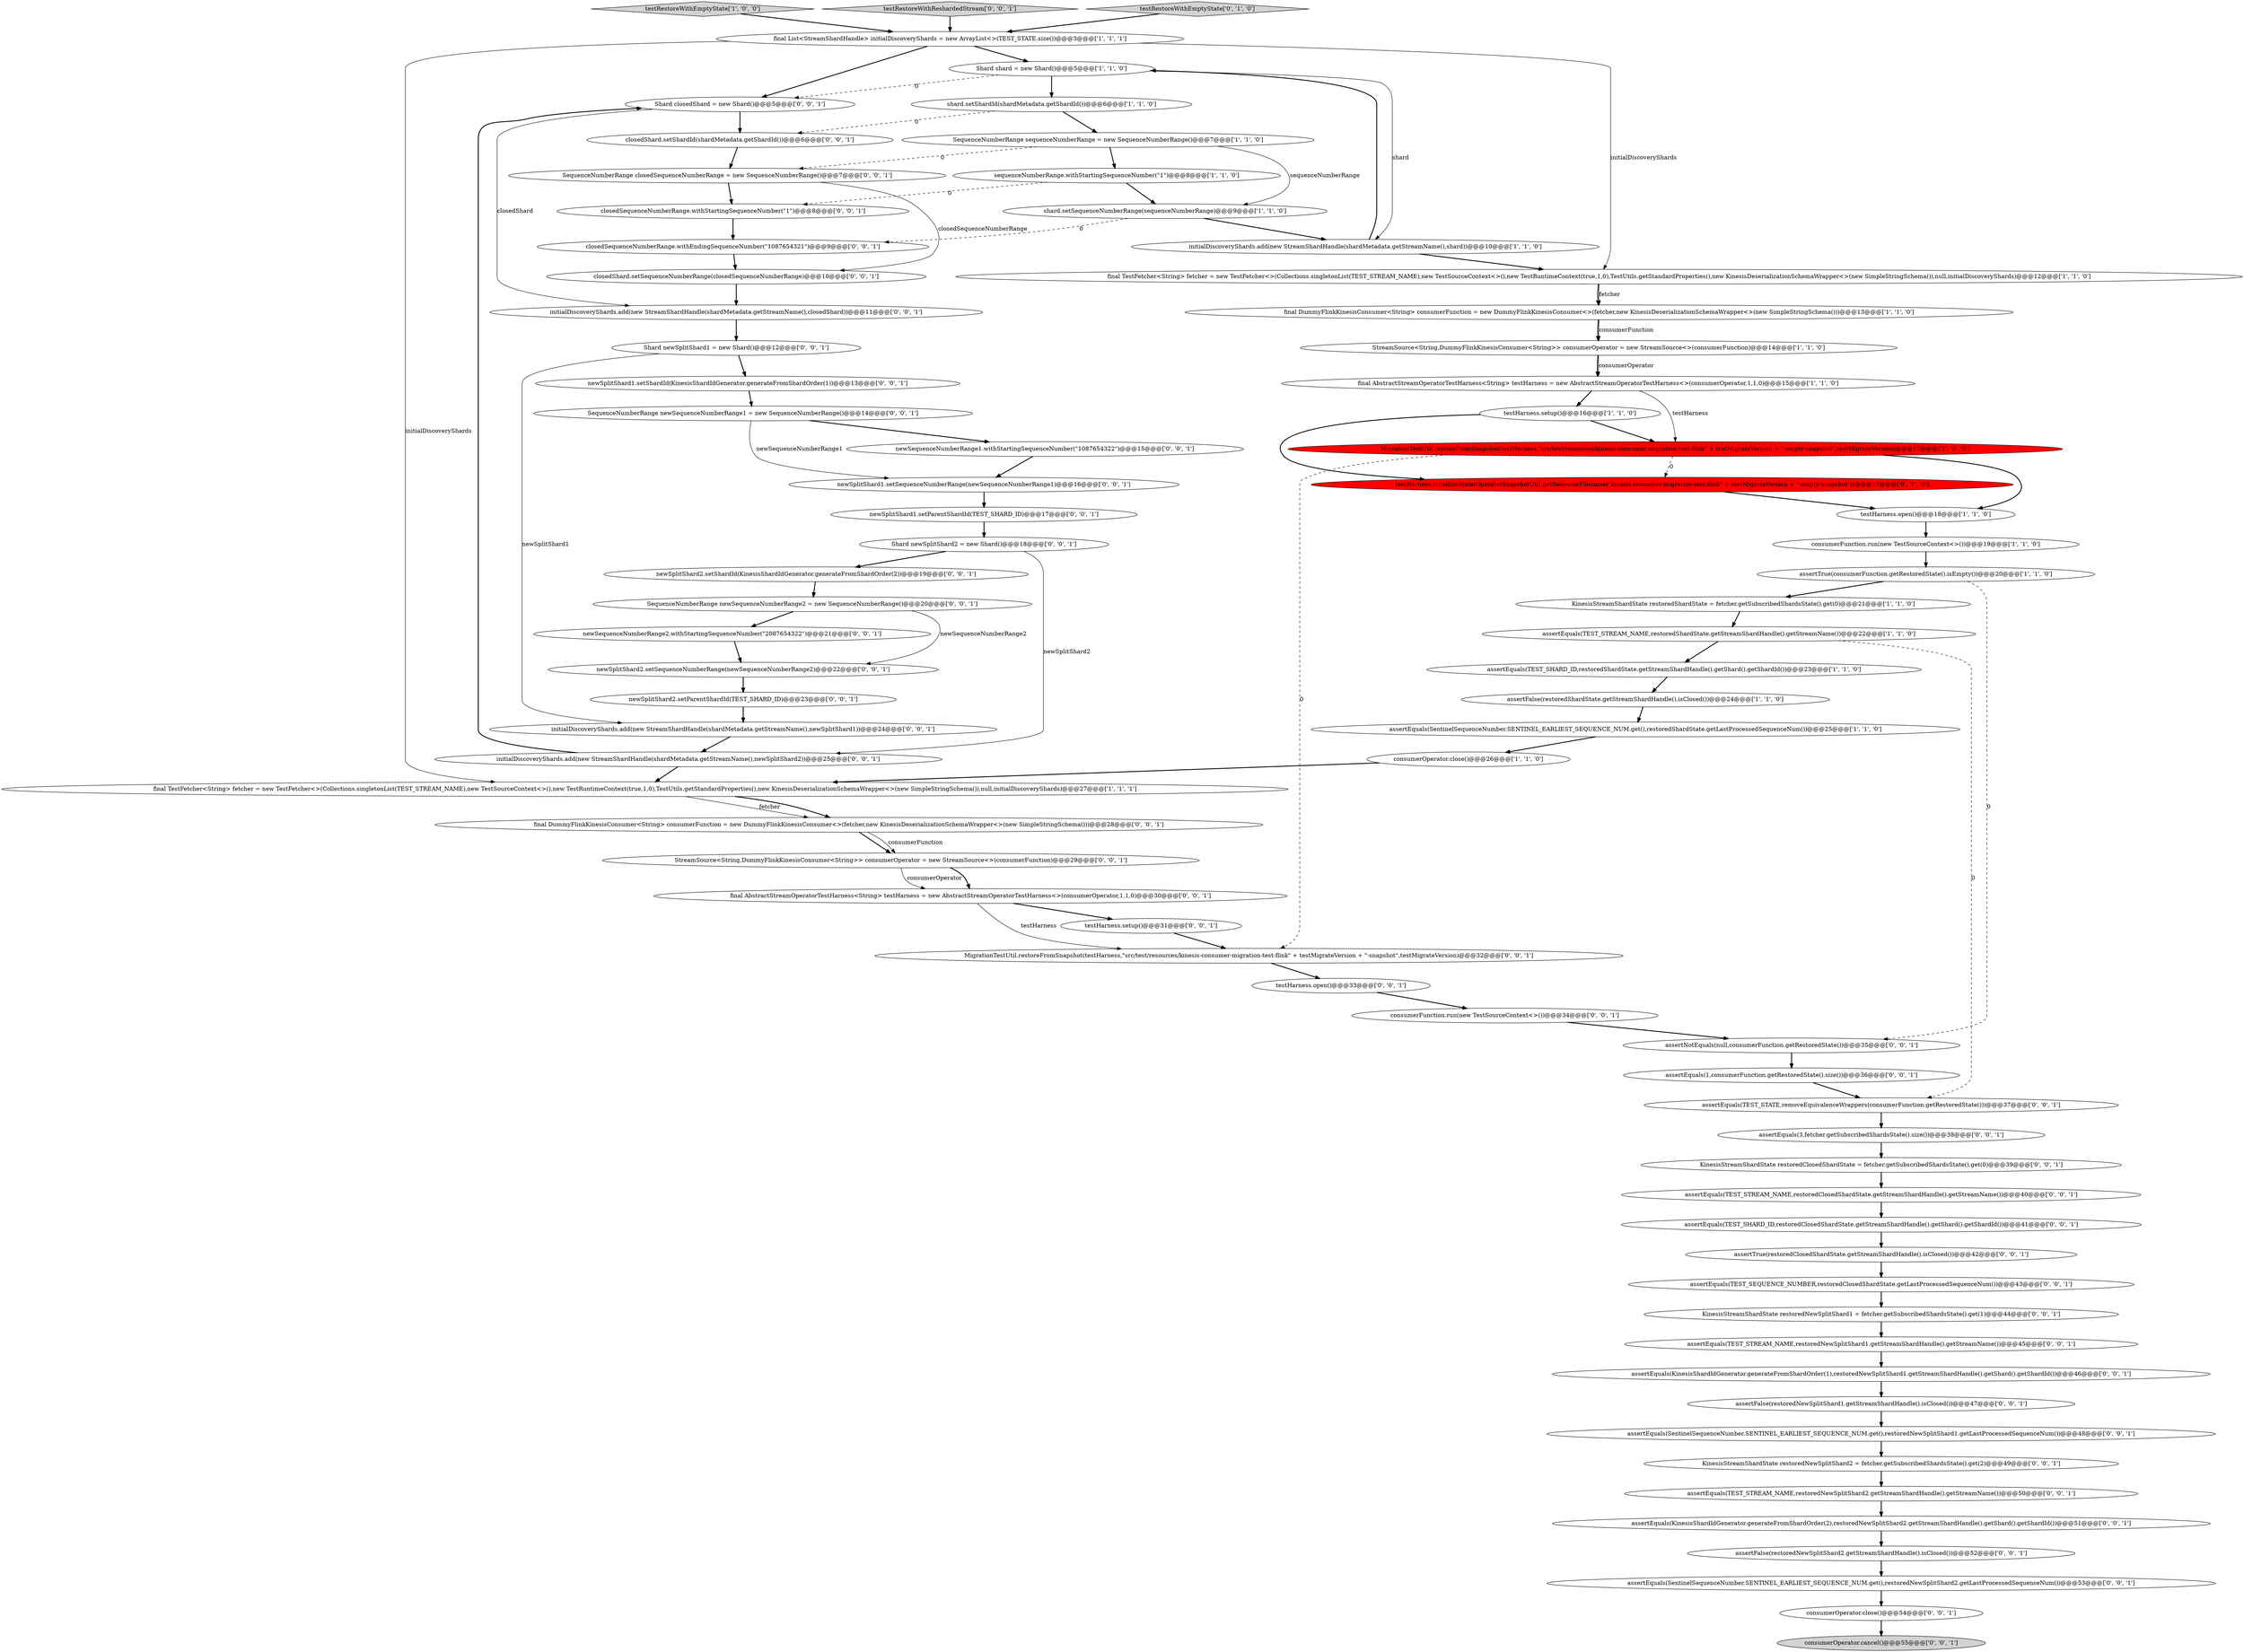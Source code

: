 digraph {
66 [style = filled, label = "assertFalse(restoredNewSplitShard2.getStreamShardHandle().isClosed())@@@52@@@['0', '0', '1']", fillcolor = white, shape = ellipse image = "AAA0AAABBB3BBB"];
34 [style = filled, label = "assertEquals(TEST_STREAM_NAME,restoredNewSplitShard1.getStreamShardHandle().getStreamName())@@@45@@@['0', '0', '1']", fillcolor = white, shape = ellipse image = "AAA0AAABBB3BBB"];
46 [style = filled, label = "KinesisStreamShardState restoredClosedShardState = fetcher.getSubscribedShardsState().get(0)@@@39@@@['0', '0', '1']", fillcolor = white, shape = ellipse image = "AAA0AAABBB3BBB"];
68 [style = filled, label = "consumerOperator.cancel()@@@55@@@['0', '0', '1']", fillcolor = lightgray, shape = ellipse image = "AAA0AAABBB3BBB"];
28 [style = filled, label = "newSplitShard1.setParentShardId(TEST_SHARD_ID)@@@17@@@['0', '0', '1']", fillcolor = white, shape = ellipse image = "AAA0AAABBB3BBB"];
10 [style = filled, label = "assertTrue(consumerFunction.getRestoredState().isEmpty())@@@20@@@['1', '1', '0']", fillcolor = white, shape = ellipse image = "AAA0AAABBB1BBB"];
18 [style = filled, label = "testHarness.setup()@@@16@@@['1', '1', '0']", fillcolor = white, shape = ellipse image = "AAA0AAABBB1BBB"];
21 [style = filled, label = "sequenceNumberRange.withStartingSequenceNumber(\"1\")@@@8@@@['1', '1', '0']", fillcolor = white, shape = ellipse image = "AAA0AAABBB1BBB"];
63 [style = filled, label = "assertTrue(restoredClosedShardState.getStreamShardHandle().isClosed())@@@42@@@['0', '0', '1']", fillcolor = white, shape = ellipse image = "AAA0AAABBB3BBB"];
71 [style = filled, label = "final AbstractStreamOperatorTestHarness<String> testHarness = new AbstractStreamOperatorTestHarness<>(consumerOperator,1,1,0)@@@30@@@['0', '0', '1']", fillcolor = white, shape = ellipse image = "AAA0AAABBB3BBB"];
17 [style = filled, label = "assertEquals(SentinelSequenceNumber.SENTINEL_EARLIEST_SEQUENCE_NUM.get(),restoredShardState.getLastProcessedSequenceNum())@@@25@@@['1', '1', '0']", fillcolor = white, shape = ellipse image = "AAA0AAABBB1BBB"];
43 [style = filled, label = "assertEquals(1,consumerFunction.getRestoredState().size())@@@36@@@['0', '0', '1']", fillcolor = white, shape = ellipse image = "AAA0AAABBB3BBB"];
56 [style = filled, label = "SequenceNumberRange closedSequenceNumberRange = new SequenceNumberRange()@@@7@@@['0', '0', '1']", fillcolor = white, shape = ellipse image = "AAA0AAABBB3BBB"];
7 [style = filled, label = "assertFalse(restoredShardState.getStreamShardHandle().isClosed())@@@24@@@['1', '1', '0']", fillcolor = white, shape = ellipse image = "AAA0AAABBB1BBB"];
57 [style = filled, label = "StreamSource<String,DummyFlinkKinesisConsumer<String>> consumerOperator = new StreamSource<>(consumerFunction)@@@29@@@['0', '0', '1']", fillcolor = white, shape = ellipse image = "AAA0AAABBB3BBB"];
20 [style = filled, label = "final TestFetcher<String> fetcher = new TestFetcher<>(Collections.singletonList(TEST_STREAM_NAME),new TestSourceContext<>(),new TestRuntimeContext(true,1,0),TestUtils.getStandardProperties(),new KinesisDeserializationSchemaWrapper<>(new SimpleStringSchema()),null,initialDiscoveryShards)@@@27@@@['1', '1', '1']", fillcolor = white, shape = ellipse image = "AAA0AAABBB1BBB"];
64 [style = filled, label = "assertEquals(TEST_STREAM_NAME,restoredClosedShardState.getStreamShardHandle().getStreamName())@@@40@@@['0', '0', '1']", fillcolor = white, shape = ellipse image = "AAA0AAABBB3BBB"];
39 [style = filled, label = "MigrationTestUtil.restoreFromSnapshot(testHarness,\"src/test/resources/kinesis-consumer-migration-test-flink\" + testMigrateVersion + \"-snapshot\",testMigrateVersion)@@@32@@@['0', '0', '1']", fillcolor = white, shape = ellipse image = "AAA0AAABBB3BBB"];
49 [style = filled, label = "assertEquals(KinesisShardIdGenerator.generateFromShardOrder(1),restoredNewSplitShard1.getStreamShardHandle().getShard().getShardId())@@@46@@@['0', '0', '1']", fillcolor = white, shape = ellipse image = "AAA0AAABBB3BBB"];
5 [style = filled, label = "final List<StreamShardHandle> initialDiscoveryShards = new ArrayList<>(TEST_STATE.size())@@@3@@@['1', '1', '1']", fillcolor = white, shape = ellipse image = "AAA0AAABBB1BBB"];
4 [style = filled, label = "testRestoreWithEmptyState['1', '0', '0']", fillcolor = lightgray, shape = diamond image = "AAA0AAABBB1BBB"];
58 [style = filled, label = "assertEquals(SentinelSequenceNumber.SENTINEL_EARLIEST_SEQUENCE_NUM.get(),restoredNewSplitShard2.getLastProcessedSequenceNum())@@@53@@@['0', '0', '1']", fillcolor = white, shape = ellipse image = "AAA0AAABBB3BBB"];
60 [style = filled, label = "SequenceNumberRange newSequenceNumberRange2 = new SequenceNumberRange()@@@20@@@['0', '0', '1']", fillcolor = white, shape = ellipse image = "AAA0AAABBB3BBB"];
31 [style = filled, label = "consumerFunction.run(new TestSourceContext<>())@@@34@@@['0', '0', '1']", fillcolor = white, shape = ellipse image = "AAA0AAABBB3BBB"];
44 [style = filled, label = "assertEquals(TEST_SHARD_ID,restoredClosedShardState.getStreamShardHandle().getShard().getShardId())@@@41@@@['0', '0', '1']", fillcolor = white, shape = ellipse image = "AAA0AAABBB3BBB"];
41 [style = filled, label = "assertNotEquals(null,consumerFunction.getRestoredState())@@@35@@@['0', '0', '1']", fillcolor = white, shape = ellipse image = "AAA0AAABBB3BBB"];
48 [style = filled, label = "initialDiscoveryShards.add(new StreamShardHandle(shardMetadata.getStreamName(),newSplitShard2))@@@25@@@['0', '0', '1']", fillcolor = white, shape = ellipse image = "AAA0AAABBB3BBB"];
65 [style = filled, label = "KinesisStreamShardState restoredNewSplitShard1 = fetcher.getSubscribedShardsState().get(1)@@@44@@@['0', '0', '1']", fillcolor = white, shape = ellipse image = "AAA0AAABBB3BBB"];
30 [style = filled, label = "KinesisStreamShardState restoredNewSplitShard2 = fetcher.getSubscribedShardsState().get(2)@@@49@@@['0', '0', '1']", fillcolor = white, shape = ellipse image = "AAA0AAABBB3BBB"];
16 [style = filled, label = "consumerFunction.run(new TestSourceContext<>())@@@19@@@['1', '1', '0']", fillcolor = white, shape = ellipse image = "AAA0AAABBB1BBB"];
42 [style = filled, label = "assertEquals(3,fetcher.getSubscribedShardsState().size())@@@38@@@['0', '0', '1']", fillcolor = white, shape = ellipse image = "AAA0AAABBB3BBB"];
45 [style = filled, label = "newSplitShard2.setParentShardId(TEST_SHARD_ID)@@@23@@@['0', '0', '1']", fillcolor = white, shape = ellipse image = "AAA0AAABBB3BBB"];
70 [style = filled, label = "newSplitShard2.setSequenceNumberRange(newSequenceNumberRange2)@@@22@@@['0', '0', '1']", fillcolor = white, shape = ellipse image = "AAA0AAABBB3BBB"];
3 [style = filled, label = "consumerOperator.close()@@@26@@@['1', '1', '0']", fillcolor = white, shape = ellipse image = "AAA0AAABBB1BBB"];
40 [style = filled, label = "newSplitShard1.setSequenceNumberRange(newSequenceNumberRange1)@@@16@@@['0', '0', '1']", fillcolor = white, shape = ellipse image = "AAA0AAABBB3BBB"];
72 [style = filled, label = "closedShard.setSequenceNumberRange(closedSequenceNumberRange)@@@10@@@['0', '0', '1']", fillcolor = white, shape = ellipse image = "AAA0AAABBB3BBB"];
36 [style = filled, label = "newSplitShard2.setShardId(KinesisShardIdGenerator.generateFromShardOrder(2))@@@19@@@['0', '0', '1']", fillcolor = white, shape = ellipse image = "AAA0AAABBB3BBB"];
52 [style = filled, label = "testHarness.open()@@@33@@@['0', '0', '1']", fillcolor = white, shape = ellipse image = "AAA0AAABBB3BBB"];
13 [style = filled, label = "final DummyFlinkKinesisConsumer<String> consumerFunction = new DummyFlinkKinesisConsumer<>(fetcher,new KinesisDeserializationSchemaWrapper<>(new SimpleStringSchema()))@@@13@@@['1', '1', '0']", fillcolor = white, shape = ellipse image = "AAA0AAABBB1BBB"];
0 [style = filled, label = "assertEquals(TEST_SHARD_ID,restoredShardState.getStreamShardHandle().getShard().getShardId())@@@23@@@['1', '1', '0']", fillcolor = white, shape = ellipse image = "AAA0AAABBB1BBB"];
22 [style = filled, label = "testHarness.open()@@@18@@@['1', '1', '0']", fillcolor = white, shape = ellipse image = "AAA0AAABBB1BBB"];
38 [style = filled, label = "newSequenceNumberRange2.withStartingSequenceNumber(\"2087654322\")@@@21@@@['0', '0', '1']", fillcolor = white, shape = ellipse image = "AAA0AAABBB3BBB"];
55 [style = filled, label = "testHarness.setup()@@@31@@@['0', '0', '1']", fillcolor = white, shape = ellipse image = "AAA0AAABBB3BBB"];
67 [style = filled, label = "consumerOperator.close()@@@54@@@['0', '0', '1']", fillcolor = white, shape = ellipse image = "AAA0AAABBB3BBB"];
1 [style = filled, label = "final AbstractStreamOperatorTestHarness<String> testHarness = new AbstractStreamOperatorTestHarness<>(consumerOperator,1,1,0)@@@15@@@['1', '1', '0']", fillcolor = white, shape = ellipse image = "AAA0AAABBB1BBB"];
11 [style = filled, label = "initialDiscoveryShards.add(new StreamShardHandle(shardMetadata.getStreamName(),shard))@@@10@@@['1', '1', '0']", fillcolor = white, shape = ellipse image = "AAA0AAABBB1BBB"];
37 [style = filled, label = "Shard newSplitShard1 = new Shard()@@@12@@@['0', '0', '1']", fillcolor = white, shape = ellipse image = "AAA0AAABBB3BBB"];
35 [style = filled, label = "assertEquals(SentinelSequenceNumber.SENTINEL_EARLIEST_SEQUENCE_NUM.get(),restoredNewSplitShard1.getLastProcessedSequenceNum())@@@48@@@['0', '0', '1']", fillcolor = white, shape = ellipse image = "AAA0AAABBB3BBB"];
51 [style = filled, label = "newSplitShard1.setShardId(KinesisShardIdGenerator.generateFromShardOrder(1))@@@13@@@['0', '0', '1']", fillcolor = white, shape = ellipse image = "AAA0AAABBB3BBB"];
59 [style = filled, label = "Shard closedShard = new Shard()@@@5@@@['0', '0', '1']", fillcolor = white, shape = ellipse image = "AAA0AAABBB3BBB"];
50 [style = filled, label = "closedSequenceNumberRange.withStartingSequenceNumber(\"1\")@@@8@@@['0', '0', '1']", fillcolor = white, shape = ellipse image = "AAA0AAABBB3BBB"];
6 [style = filled, label = "Shard shard = new Shard()@@@5@@@['1', '1', '0']", fillcolor = white, shape = ellipse image = "AAA0AAABBB1BBB"];
53 [style = filled, label = "Shard newSplitShard2 = new Shard()@@@18@@@['0', '0', '1']", fillcolor = white, shape = ellipse image = "AAA0AAABBB3BBB"];
73 [style = filled, label = "initialDiscoveryShards.add(new StreamShardHandle(shardMetadata.getStreamName(),newSplitShard1))@@@24@@@['0', '0', '1']", fillcolor = white, shape = ellipse image = "AAA0AAABBB3BBB"];
62 [style = filled, label = "testRestoreWithReshardedStream['0', '0', '1']", fillcolor = lightgray, shape = diamond image = "AAA0AAABBB3BBB"];
2 [style = filled, label = "final TestFetcher<String> fetcher = new TestFetcher<>(Collections.singletonList(TEST_STREAM_NAME),new TestSourceContext<>(),new TestRuntimeContext(true,1,0),TestUtils.getStandardProperties(),new KinesisDeserializationSchemaWrapper<>(new SimpleStringSchema()),null,initialDiscoveryShards)@@@12@@@['1', '1', '0']", fillcolor = white, shape = ellipse image = "AAA0AAABBB1BBB"];
33 [style = filled, label = "SequenceNumberRange newSequenceNumberRange1 = new SequenceNumberRange()@@@14@@@['0', '0', '1']", fillcolor = white, shape = ellipse image = "AAA0AAABBB3BBB"];
14 [style = filled, label = "assertEquals(TEST_STREAM_NAME,restoredShardState.getStreamShardHandle().getStreamName())@@@22@@@['1', '1', '0']", fillcolor = white, shape = ellipse image = "AAA0AAABBB1BBB"];
54 [style = filled, label = "assertEquals(TEST_STREAM_NAME,restoredNewSplitShard2.getStreamShardHandle().getStreamName())@@@50@@@['0', '0', '1']", fillcolor = white, shape = ellipse image = "AAA0AAABBB3BBB"];
24 [style = filled, label = "testHarness.initializeState(OperatorSnapshotUtil.getResourceFilename(\"kinesis-consumer-migration-test-flink\" + testMigrateVersion + \"-empty-snapshot\"))@@@17@@@['0', '1', '0']", fillcolor = red, shape = ellipse image = "AAA1AAABBB2BBB"];
8 [style = filled, label = "shard.setSequenceNumberRange(sequenceNumberRange)@@@9@@@['1', '1', '0']", fillcolor = white, shape = ellipse image = "AAA0AAABBB1BBB"];
19 [style = filled, label = "SequenceNumberRange sequenceNumberRange = new SequenceNumberRange()@@@7@@@['1', '1', '0']", fillcolor = white, shape = ellipse image = "AAA0AAABBB1BBB"];
9 [style = filled, label = "shard.setShardId(shardMetadata.getShardId())@@@6@@@['1', '1', '0']", fillcolor = white, shape = ellipse image = "AAA0AAABBB1BBB"];
74 [style = filled, label = "assertEquals(TEST_STATE,removeEquivalenceWrappers(consumerFunction.getRestoredState()))@@@37@@@['0', '0', '1']", fillcolor = white, shape = ellipse image = "AAA0AAABBB3BBB"];
15 [style = filled, label = "MigrationTestUtil.restoreFromSnapshot(testHarness,\"src/test/resources/kinesis-consumer-migration-test-flink\" + testMigrateVersion + \"-empty-snapshot\",testMigrateVersion)@@@17@@@['1', '0', '0']", fillcolor = red, shape = ellipse image = "AAA1AAABBB1BBB"];
26 [style = filled, label = "newSequenceNumberRange1.withStartingSequenceNumber(\"1087654322\")@@@15@@@['0', '0', '1']", fillcolor = white, shape = ellipse image = "AAA0AAABBB3BBB"];
29 [style = filled, label = "closedSequenceNumberRange.withEndingSequenceNumber(\"1087654321\")@@@9@@@['0', '0', '1']", fillcolor = white, shape = ellipse image = "AAA0AAABBB3BBB"];
47 [style = filled, label = "final DummyFlinkKinesisConsumer<String> consumerFunction = new DummyFlinkKinesisConsumer<>(fetcher,new KinesisDeserializationSchemaWrapper<>(new SimpleStringSchema()))@@@28@@@['0', '0', '1']", fillcolor = white, shape = ellipse image = "AAA0AAABBB3BBB"];
61 [style = filled, label = "initialDiscoveryShards.add(new StreamShardHandle(shardMetadata.getStreamName(),closedShard))@@@11@@@['0', '0', '1']", fillcolor = white, shape = ellipse image = "AAA0AAABBB3BBB"];
23 [style = filled, label = "KinesisStreamShardState restoredShardState = fetcher.getSubscribedShardsState().get(0)@@@21@@@['1', '1', '0']", fillcolor = white, shape = ellipse image = "AAA0AAABBB1BBB"];
25 [style = filled, label = "testRestoreWithEmptyState['0', '1', '0']", fillcolor = lightgray, shape = diamond image = "AAA0AAABBB2BBB"];
27 [style = filled, label = "closedShard.setShardId(shardMetadata.getShardId())@@@6@@@['0', '0', '1']", fillcolor = white, shape = ellipse image = "AAA0AAABBB3BBB"];
69 [style = filled, label = "assertEquals(KinesisShardIdGenerator.generateFromShardOrder(2),restoredNewSplitShard2.getStreamShardHandle().getShard().getShardId())@@@51@@@['0', '0', '1']", fillcolor = white, shape = ellipse image = "AAA0AAABBB3BBB"];
12 [style = filled, label = "StreamSource<String,DummyFlinkKinesisConsumer<String>> consumerOperator = new StreamSource<>(consumerFunction)@@@14@@@['1', '1', '0']", fillcolor = white, shape = ellipse image = "AAA0AAABBB1BBB"];
75 [style = filled, label = "assertEquals(TEST_SEQUENCE_NUMBER,restoredClosedShardState.getLastProcessedSequenceNum())@@@43@@@['0', '0', '1']", fillcolor = white, shape = ellipse image = "AAA0AAABBB3BBB"];
32 [style = filled, label = "assertFalse(restoredNewSplitShard1.getStreamShardHandle().isClosed())@@@47@@@['0', '0', '1']", fillcolor = white, shape = ellipse image = "AAA0AAABBB3BBB"];
21->50 [style = dashed, label="0"];
32->35 [style = bold, label=""];
61->37 [style = bold, label=""];
57->71 [style = solid, label="consumerOperator"];
44->63 [style = bold, label=""];
56->72 [style = solid, label="closedSequenceNumberRange"];
21->8 [style = bold, label=""];
9->27 [style = dashed, label="0"];
26->40 [style = bold, label=""];
29->72 [style = bold, label=""];
6->11 [style = solid, label="shard"];
53->36 [style = bold, label=""];
10->41 [style = dashed, label="0"];
43->74 [style = bold, label=""];
67->68 [style = bold, label=""];
63->75 [style = bold, label=""];
8->11 [style = bold, label=""];
50->29 [style = bold, label=""];
19->8 [style = solid, label="sequenceNumberRange"];
42->46 [style = bold, label=""];
62->5 [style = bold, label=""];
18->15 [style = bold, label=""];
57->71 [style = bold, label=""];
75->65 [style = bold, label=""];
12->1 [style = bold, label=""];
59->61 [style = solid, label="closedShard"];
27->56 [style = bold, label=""];
0->7 [style = bold, label=""];
71->55 [style = bold, label=""];
23->14 [style = bold, label=""];
49->32 [style = bold, label=""];
47->57 [style = bold, label=""];
74->42 [style = bold, label=""];
6->59 [style = dashed, label="0"];
39->52 [style = bold, label=""];
13->12 [style = bold, label=""];
5->6 [style = bold, label=""];
72->61 [style = bold, label=""];
73->48 [style = bold, label=""];
56->50 [style = bold, label=""];
45->73 [style = bold, label=""];
71->39 [style = solid, label="testHarness"];
20->47 [style = solid, label="fetcher"];
31->41 [style = bold, label=""];
58->67 [style = bold, label=""];
41->43 [style = bold, label=""];
64->44 [style = bold, label=""];
59->27 [style = bold, label=""];
18->24 [style = bold, label=""];
7->17 [style = bold, label=""];
5->59 [style = bold, label=""];
22->16 [style = bold, label=""];
34->49 [style = bold, label=""];
53->48 [style = solid, label="newSplitShard2"];
15->24 [style = dashed, label="0"];
55->39 [style = bold, label=""];
47->57 [style = solid, label="consumerFunction"];
60->38 [style = bold, label=""];
15->22 [style = bold, label=""];
33->26 [style = bold, label=""];
66->58 [style = bold, label=""];
1->15 [style = solid, label="testHarness"];
5->20 [style = solid, label="initialDiscoveryShards"];
37->73 [style = solid, label="newSplitShard1"];
10->23 [style = bold, label=""];
36->60 [style = bold, label=""];
30->54 [style = bold, label=""];
17->3 [style = bold, label=""];
9->19 [style = bold, label=""];
25->5 [style = bold, label=""];
15->39 [style = dashed, label="0"];
69->66 [style = bold, label=""];
35->30 [style = bold, label=""];
5->2 [style = solid, label="initialDiscoveryShards"];
4->5 [style = bold, label=""];
14->74 [style = dashed, label="0"];
8->29 [style = dashed, label="0"];
70->45 [style = bold, label=""];
19->21 [style = bold, label=""];
48->59 [style = bold, label=""];
19->56 [style = dashed, label="0"];
16->10 [style = bold, label=""];
37->51 [style = bold, label=""];
28->53 [style = bold, label=""];
46->64 [style = bold, label=""];
33->40 [style = solid, label="newSequenceNumberRange1"];
65->34 [style = bold, label=""];
11->6 [style = bold, label=""];
60->70 [style = solid, label="newSequenceNumberRange2"];
54->69 [style = bold, label=""];
1->18 [style = bold, label=""];
12->1 [style = solid, label="consumerOperator"];
40->28 [style = bold, label=""];
38->70 [style = bold, label=""];
24->22 [style = bold, label=""];
20->47 [style = bold, label=""];
11->2 [style = bold, label=""];
2->13 [style = solid, label="fetcher"];
2->13 [style = bold, label=""];
3->20 [style = bold, label=""];
14->0 [style = bold, label=""];
48->20 [style = bold, label=""];
52->31 [style = bold, label=""];
13->12 [style = solid, label="consumerFunction"];
6->9 [style = bold, label=""];
51->33 [style = bold, label=""];
}
